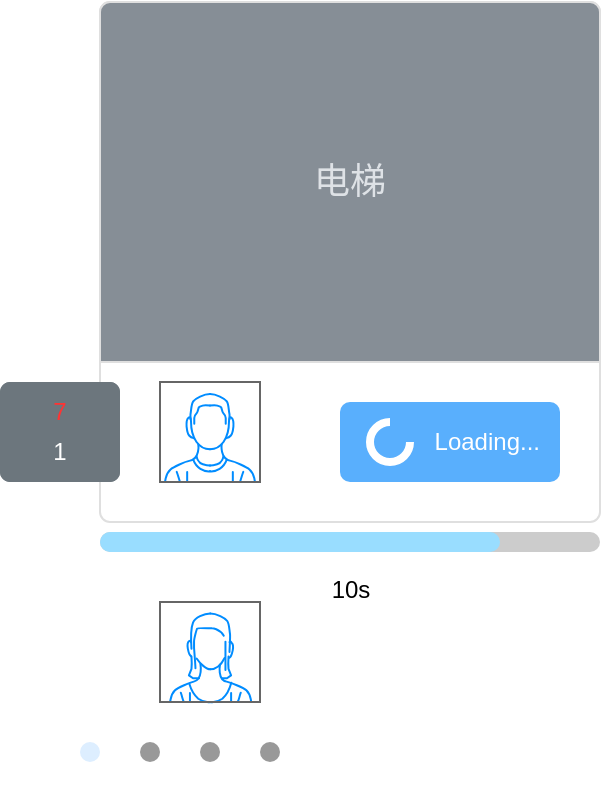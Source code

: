 <mxfile version="21.3.6" type="github">
  <diagram name="第 1 页" id="H0Q3__PKLHAs-1VNt7bj">
    <mxGraphModel dx="1434" dy="740" grid="1" gridSize="10" guides="1" tooltips="1" connect="1" arrows="1" fold="1" page="1" pageScale="1" pageWidth="827" pageHeight="1169" math="0" shadow="0">
      <root>
        <mxCell id="0" />
        <mxCell id="1" parent="0" />
        <mxCell id="qaEnAbqx8eUgi-m2kVCS-1" value="" style="html=1;shadow=0;dashed=0;shape=mxgraph.bootstrap.rrect;rSize=5;strokeColor=#DFDFDF;html=1;whiteSpace=wrap;fillColor=#ffffff;fontColor=#000000;verticalAlign=bottom;align=left;spacing=20;fontSize=14;" vertex="1" parent="1">
          <mxGeometry x="170" y="270" width="250" height="260" as="geometry" />
        </mxCell>
        <mxCell id="qaEnAbqx8eUgi-m2kVCS-2" value="电梯" style="html=1;shadow=0;dashed=0;shape=mxgraph.bootstrap.topButton;rSize=5;perimeter=none;whiteSpace=wrap;fillColor=#868E96;strokeColor=#DFDFDF;fontColor=#DEE2E6;resizeWidth=1;fontSize=18;" vertex="1" parent="qaEnAbqx8eUgi-m2kVCS-1">
          <mxGeometry width="250" height="180" relative="1" as="geometry" />
        </mxCell>
        <mxCell id="qaEnAbqx8eUgi-m2kVCS-11" value="" style="html=1;shadow=0;dashed=0;shape=mxgraph.bootstrap.rrect;rSize=5;strokeColor=none;html=1;whiteSpace=wrap;fillColor=#6C767D;fontColor=#ffffff;sketch=0;" vertex="1" parent="qaEnAbqx8eUgi-m2kVCS-1">
          <mxGeometry x="-50" y="190" width="60" height="50" as="geometry" />
        </mxCell>
        <mxCell id="qaEnAbqx8eUgi-m2kVCS-12" value="&lt;font color=&quot;#ff3333&quot;&gt;7&lt;/font&gt;" style="strokeColor=inherit;fillColor=inherit;gradientColor=inherit;fontColor=inherit;html=1;shadow=0;dashed=0;shape=mxgraph.bootstrap.topButton;rSize=5;perimeter=none;whiteSpace=wrap;resizeWidth=1;sketch=0;" vertex="1" parent="qaEnAbqx8eUgi-m2kVCS-11">
          <mxGeometry width="60" height="30" relative="1" as="geometry" />
        </mxCell>
        <mxCell id="qaEnAbqx8eUgi-m2kVCS-17" value="1" style="strokeColor=inherit;fillColor=inherit;gradientColor=inherit;fontColor=inherit;html=1;shadow=0;dashed=0;shape=mxgraph.bootstrap.bottomButton;rSize=5;perimeter=none;whiteSpace=wrap;resizeWidth=1;resizeHeight=0;sketch=0;" vertex="1" parent="qaEnAbqx8eUgi-m2kVCS-11">
          <mxGeometry y="1" width="60" height="30" relative="1" as="geometry">
            <mxPoint y="-30" as="offset" />
          </mxGeometry>
        </mxCell>
        <mxCell id="qaEnAbqx8eUgi-m2kVCS-18" value="" style="verticalLabelPosition=bottom;shadow=0;dashed=0;align=center;html=1;verticalAlign=top;strokeWidth=1;shape=mxgraph.mockup.containers.userMale;strokeColor=#666666;strokeColor2=#008cff;" vertex="1" parent="qaEnAbqx8eUgi-m2kVCS-1">
          <mxGeometry x="30" y="190" width="50" height="50" as="geometry" />
        </mxCell>
        <mxCell id="qaEnAbqx8eUgi-m2kVCS-20" value="Loading..." style="html=1;shadow=0;dashed=0;shape=mxgraph.bootstrap.rrect;rSize=5;strokeColor=none;html=1;whiteSpace=wrap;fillColor=#59AFFD;fontColor=#ffffff;align=right;spacing=10;" vertex="1" parent="qaEnAbqx8eUgi-m2kVCS-1">
          <mxGeometry x="120" y="200" width="110" height="40" as="geometry" />
        </mxCell>
        <mxCell id="qaEnAbqx8eUgi-m2kVCS-21" value="" style="html=1;shadow=0;dashed=0;shape=mxgraph.basic.arc;startAngle=0.25;endAngle=1;strokeWidth=4;strokeColor=#ffffff;" vertex="1" parent="qaEnAbqx8eUgi-m2kVCS-20">
          <mxGeometry y="0.5" width="20" height="20" relative="1" as="geometry">
            <mxPoint x="15" y="-10" as="offset" />
          </mxGeometry>
        </mxCell>
        <mxCell id="qaEnAbqx8eUgi-m2kVCS-19" value="" style="verticalLabelPosition=bottom;shadow=0;dashed=0;align=center;html=1;verticalAlign=top;strokeWidth=1;shape=mxgraph.mockup.containers.userFemale;strokeColor=#666666;strokeColor2=#008cff;" vertex="1" parent="1">
          <mxGeometry x="200" y="570" width="50" height="50" as="geometry" />
        </mxCell>
        <mxCell id="qaEnAbqx8eUgi-m2kVCS-22" value="10s" style="verticalLabelPosition=bottom;shadow=0;dashed=0;align=center;html=1;verticalAlign=top;strokeWidth=1;shape=mxgraph.mockup.misc.progressBar;fillColor=#cccccc;strokeColor=none;fillColor2=#99ddff;barPos=80;" vertex="1" parent="1">
          <mxGeometry x="170" y="530" width="250" height="20" as="geometry" />
        </mxCell>
        <mxCell id="qaEnAbqx8eUgi-m2kVCS-23" value="" style="verticalLabelPosition=bottom;shadow=0;dashed=0;align=center;html=1;verticalAlign=top;strokeWidth=1;shape=mxgraph.mockup.navigation.pageControl;fillColor=#999999;strokeColor=#ddeeff;" vertex="1" parent="1">
          <mxGeometry x="160" y="630" width="100" height="30" as="geometry" />
        </mxCell>
      </root>
    </mxGraphModel>
  </diagram>
</mxfile>
